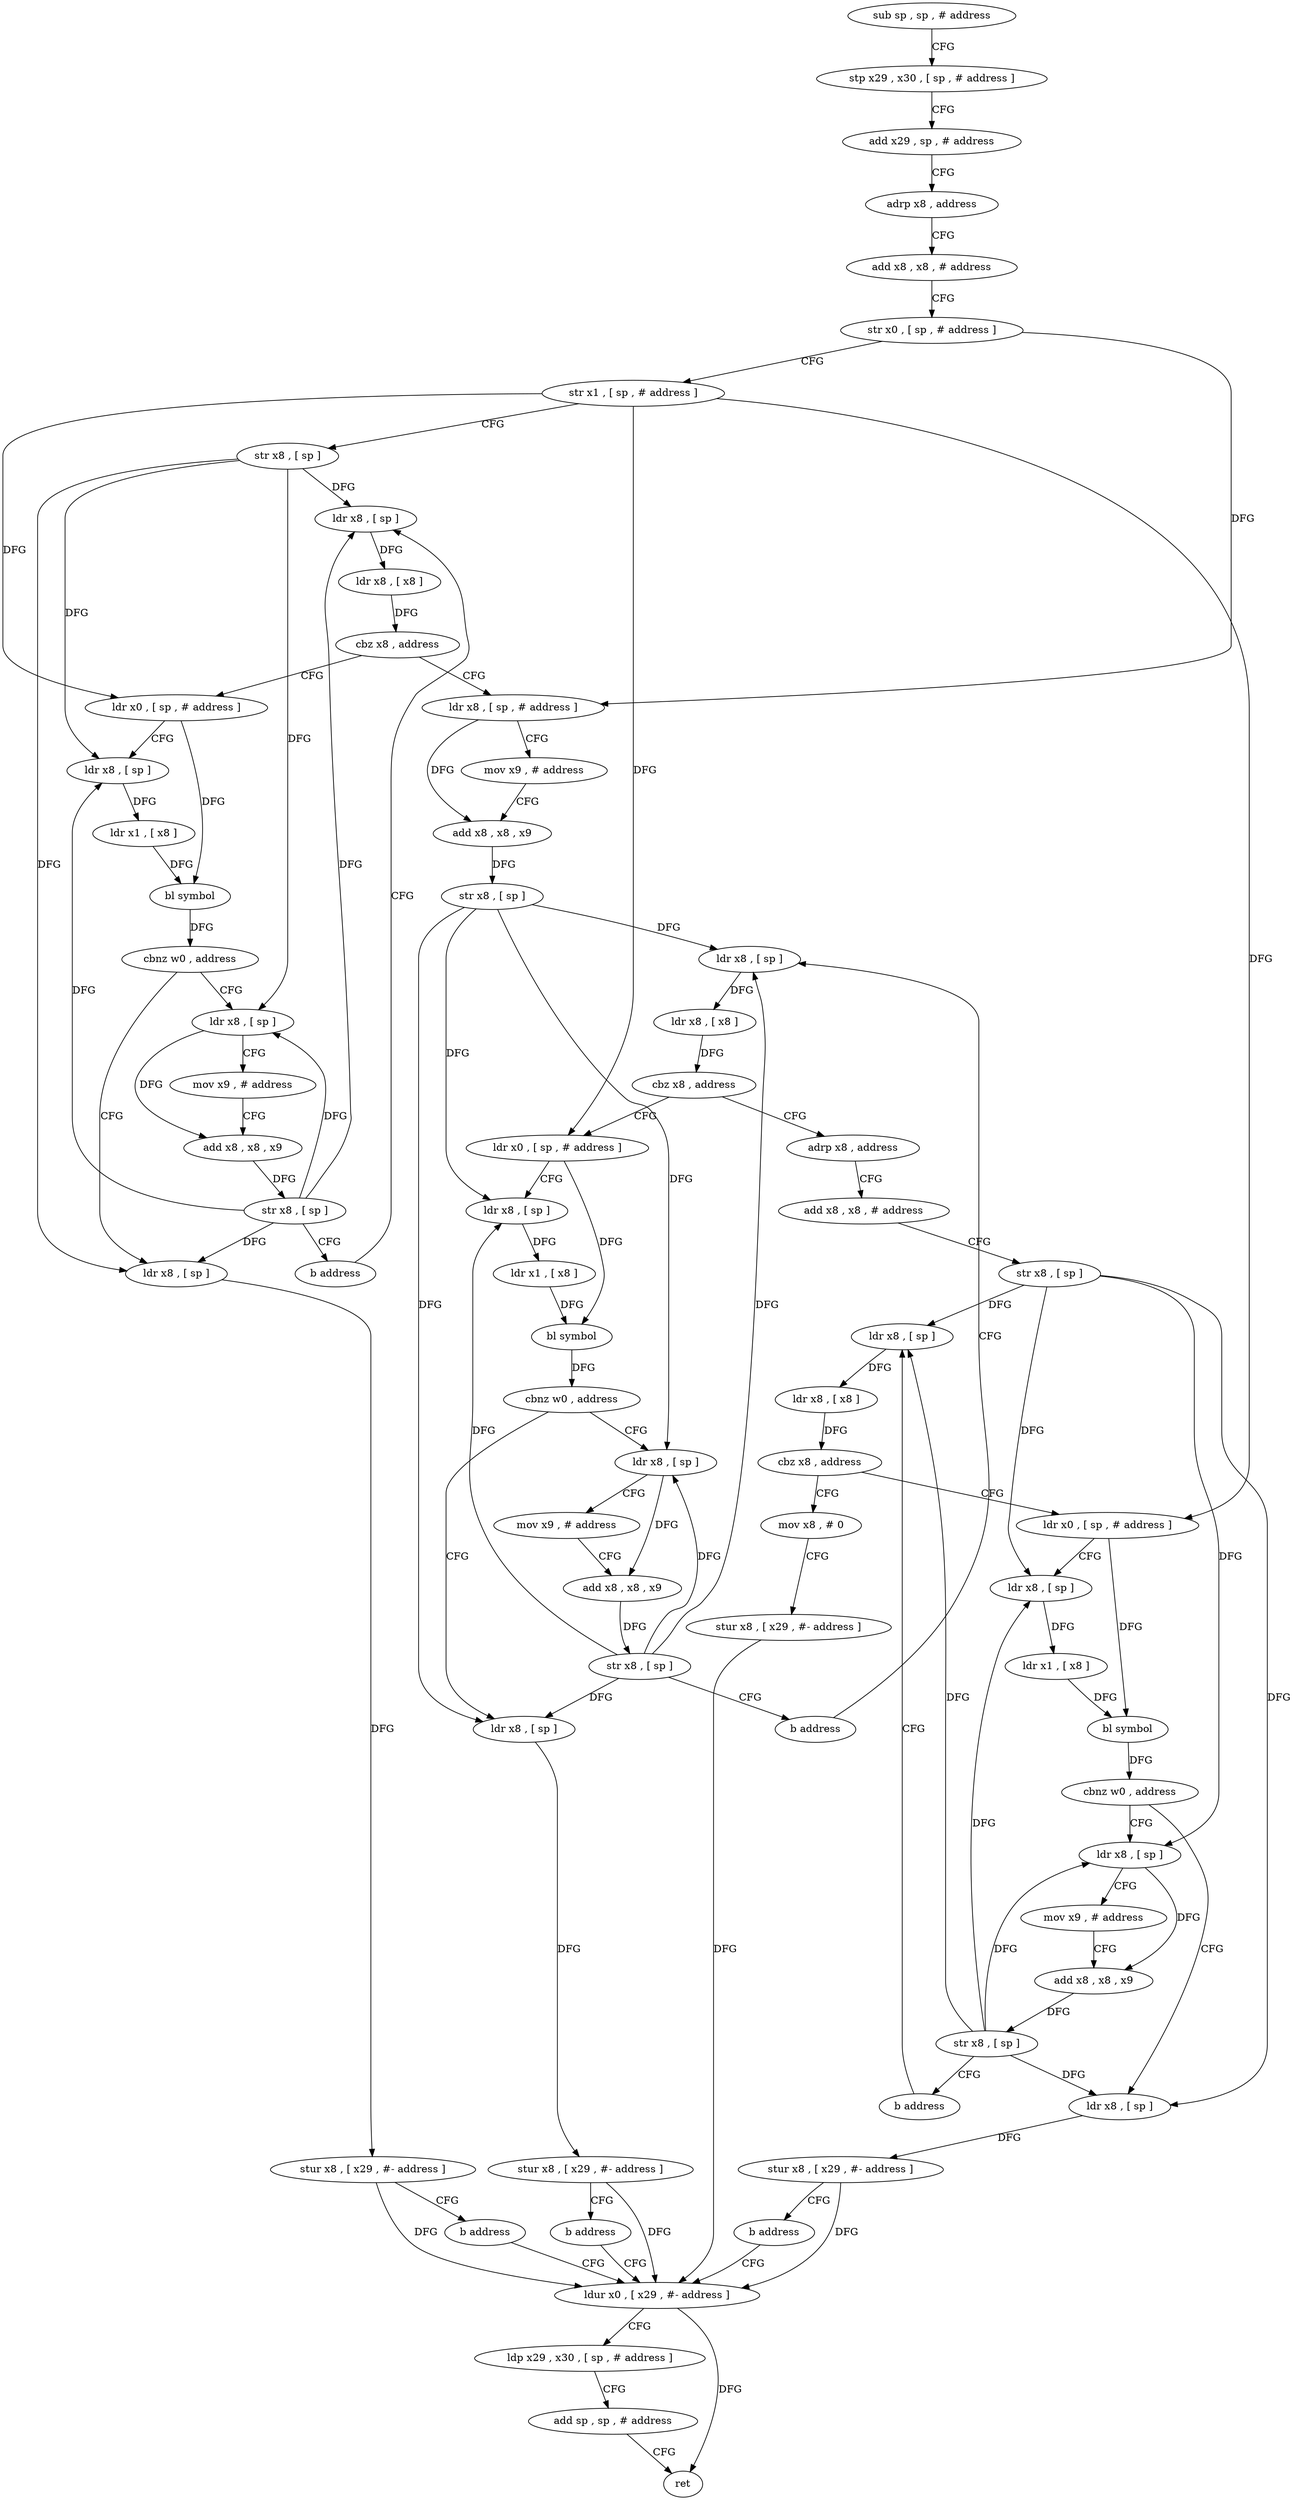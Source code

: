 digraph "func" {
"4424800" [label = "sub sp , sp , # address" ]
"4424804" [label = "stp x29 , x30 , [ sp , # address ]" ]
"4424808" [label = "add x29 , sp , # address" ]
"4424812" [label = "adrp x8 , address" ]
"4424816" [label = "add x8 , x8 , # address" ]
"4424820" [label = "str x0 , [ sp , # address ]" ]
"4424824" [label = "str x1 , [ sp , # address ]" ]
"4424828" [label = "str x8 , [ sp ]" ]
"4424832" [label = "ldr x8 , [ sp ]" ]
"4424896" [label = "ldr x8 , [ sp , # address ]" ]
"4424900" [label = "mov x9 , # address" ]
"4424904" [label = "add x8 , x8 , x9" ]
"4424908" [label = "str x8 , [ sp ]" ]
"4424912" [label = "ldr x8 , [ sp ]" ]
"4424844" [label = "ldr x0 , [ sp , # address ]" ]
"4424848" [label = "ldr x8 , [ sp ]" ]
"4424852" [label = "ldr x1 , [ x8 ]" ]
"4424856" [label = "bl symbol" ]
"4424860" [label = "cbnz w0 , address" ]
"4424876" [label = "ldr x8 , [ sp ]" ]
"4424864" [label = "ldr x8 , [ sp ]" ]
"4424976" [label = "adrp x8 , address" ]
"4424980" [label = "add x8 , x8 , # address" ]
"4424984" [label = "str x8 , [ sp ]" ]
"4424988" [label = "ldr x8 , [ sp ]" ]
"4424924" [label = "ldr x0 , [ sp , # address ]" ]
"4424928" [label = "ldr x8 , [ sp ]" ]
"4424932" [label = "ldr x1 , [ x8 ]" ]
"4424936" [label = "bl symbol" ]
"4424940" [label = "cbnz w0 , address" ]
"4424956" [label = "ldr x8 , [ sp ]" ]
"4424944" [label = "ldr x8 , [ sp ]" ]
"4424880" [label = "mov x9 , # address" ]
"4424884" [label = "add x8 , x8 , x9" ]
"4424888" [label = "str x8 , [ sp ]" ]
"4424892" [label = "b address" ]
"4424868" [label = "stur x8 , [ x29 , #- address ]" ]
"4424872" [label = "b address" ]
"4425060" [label = "ldur x0 , [ x29 , #- address ]" ]
"4425052" [label = "mov x8 , # 0" ]
"4425056" [label = "stur x8 , [ x29 , #- address ]" ]
"4425000" [label = "ldr x0 , [ sp , # address ]" ]
"4425004" [label = "ldr x8 , [ sp ]" ]
"4425008" [label = "ldr x1 , [ x8 ]" ]
"4425012" [label = "bl symbol" ]
"4425016" [label = "cbnz w0 , address" ]
"4425032" [label = "ldr x8 , [ sp ]" ]
"4425020" [label = "ldr x8 , [ sp ]" ]
"4424960" [label = "mov x9 , # address" ]
"4424964" [label = "add x8 , x8 , x9" ]
"4424968" [label = "str x8 , [ sp ]" ]
"4424972" [label = "b address" ]
"4424948" [label = "stur x8 , [ x29 , #- address ]" ]
"4424952" [label = "b address" ]
"4424836" [label = "ldr x8 , [ x8 ]" ]
"4424840" [label = "cbz x8 , address" ]
"4425064" [label = "ldp x29 , x30 , [ sp , # address ]" ]
"4425068" [label = "add sp , sp , # address" ]
"4425072" [label = "ret" ]
"4425036" [label = "mov x9 , # address" ]
"4425040" [label = "add x8 , x8 , x9" ]
"4425044" [label = "str x8 , [ sp ]" ]
"4425048" [label = "b address" ]
"4425024" [label = "stur x8 , [ x29 , #- address ]" ]
"4425028" [label = "b address" ]
"4424916" [label = "ldr x8 , [ x8 ]" ]
"4424920" [label = "cbz x8 , address" ]
"4424992" [label = "ldr x8 , [ x8 ]" ]
"4424996" [label = "cbz x8 , address" ]
"4424800" -> "4424804" [ label = "CFG" ]
"4424804" -> "4424808" [ label = "CFG" ]
"4424808" -> "4424812" [ label = "CFG" ]
"4424812" -> "4424816" [ label = "CFG" ]
"4424816" -> "4424820" [ label = "CFG" ]
"4424820" -> "4424824" [ label = "CFG" ]
"4424820" -> "4424896" [ label = "DFG" ]
"4424824" -> "4424828" [ label = "CFG" ]
"4424824" -> "4424844" [ label = "DFG" ]
"4424824" -> "4424924" [ label = "DFG" ]
"4424824" -> "4425000" [ label = "DFG" ]
"4424828" -> "4424832" [ label = "DFG" ]
"4424828" -> "4424848" [ label = "DFG" ]
"4424828" -> "4424876" [ label = "DFG" ]
"4424828" -> "4424864" [ label = "DFG" ]
"4424832" -> "4424836" [ label = "DFG" ]
"4424896" -> "4424900" [ label = "CFG" ]
"4424896" -> "4424904" [ label = "DFG" ]
"4424900" -> "4424904" [ label = "CFG" ]
"4424904" -> "4424908" [ label = "DFG" ]
"4424908" -> "4424912" [ label = "DFG" ]
"4424908" -> "4424928" [ label = "DFG" ]
"4424908" -> "4424956" [ label = "DFG" ]
"4424908" -> "4424944" [ label = "DFG" ]
"4424912" -> "4424916" [ label = "DFG" ]
"4424844" -> "4424848" [ label = "CFG" ]
"4424844" -> "4424856" [ label = "DFG" ]
"4424848" -> "4424852" [ label = "DFG" ]
"4424852" -> "4424856" [ label = "DFG" ]
"4424856" -> "4424860" [ label = "DFG" ]
"4424860" -> "4424876" [ label = "CFG" ]
"4424860" -> "4424864" [ label = "CFG" ]
"4424876" -> "4424880" [ label = "CFG" ]
"4424876" -> "4424884" [ label = "DFG" ]
"4424864" -> "4424868" [ label = "DFG" ]
"4424976" -> "4424980" [ label = "CFG" ]
"4424980" -> "4424984" [ label = "CFG" ]
"4424984" -> "4424988" [ label = "DFG" ]
"4424984" -> "4425004" [ label = "DFG" ]
"4424984" -> "4425032" [ label = "DFG" ]
"4424984" -> "4425020" [ label = "DFG" ]
"4424988" -> "4424992" [ label = "DFG" ]
"4424924" -> "4424928" [ label = "CFG" ]
"4424924" -> "4424936" [ label = "DFG" ]
"4424928" -> "4424932" [ label = "DFG" ]
"4424932" -> "4424936" [ label = "DFG" ]
"4424936" -> "4424940" [ label = "DFG" ]
"4424940" -> "4424956" [ label = "CFG" ]
"4424940" -> "4424944" [ label = "CFG" ]
"4424956" -> "4424960" [ label = "CFG" ]
"4424956" -> "4424964" [ label = "DFG" ]
"4424944" -> "4424948" [ label = "DFG" ]
"4424880" -> "4424884" [ label = "CFG" ]
"4424884" -> "4424888" [ label = "DFG" ]
"4424888" -> "4424892" [ label = "CFG" ]
"4424888" -> "4424832" [ label = "DFG" ]
"4424888" -> "4424848" [ label = "DFG" ]
"4424888" -> "4424876" [ label = "DFG" ]
"4424888" -> "4424864" [ label = "DFG" ]
"4424892" -> "4424832" [ label = "CFG" ]
"4424868" -> "4424872" [ label = "CFG" ]
"4424868" -> "4425060" [ label = "DFG" ]
"4424872" -> "4425060" [ label = "CFG" ]
"4425060" -> "4425064" [ label = "CFG" ]
"4425060" -> "4425072" [ label = "DFG" ]
"4425052" -> "4425056" [ label = "CFG" ]
"4425056" -> "4425060" [ label = "DFG" ]
"4425000" -> "4425004" [ label = "CFG" ]
"4425000" -> "4425012" [ label = "DFG" ]
"4425004" -> "4425008" [ label = "DFG" ]
"4425008" -> "4425012" [ label = "DFG" ]
"4425012" -> "4425016" [ label = "DFG" ]
"4425016" -> "4425032" [ label = "CFG" ]
"4425016" -> "4425020" [ label = "CFG" ]
"4425032" -> "4425036" [ label = "CFG" ]
"4425032" -> "4425040" [ label = "DFG" ]
"4425020" -> "4425024" [ label = "DFG" ]
"4424960" -> "4424964" [ label = "CFG" ]
"4424964" -> "4424968" [ label = "DFG" ]
"4424968" -> "4424972" [ label = "CFG" ]
"4424968" -> "4424912" [ label = "DFG" ]
"4424968" -> "4424928" [ label = "DFG" ]
"4424968" -> "4424956" [ label = "DFG" ]
"4424968" -> "4424944" [ label = "DFG" ]
"4424972" -> "4424912" [ label = "CFG" ]
"4424948" -> "4424952" [ label = "CFG" ]
"4424948" -> "4425060" [ label = "DFG" ]
"4424952" -> "4425060" [ label = "CFG" ]
"4424836" -> "4424840" [ label = "DFG" ]
"4424840" -> "4424896" [ label = "CFG" ]
"4424840" -> "4424844" [ label = "CFG" ]
"4425064" -> "4425068" [ label = "CFG" ]
"4425068" -> "4425072" [ label = "CFG" ]
"4425036" -> "4425040" [ label = "CFG" ]
"4425040" -> "4425044" [ label = "DFG" ]
"4425044" -> "4425048" [ label = "CFG" ]
"4425044" -> "4424988" [ label = "DFG" ]
"4425044" -> "4425004" [ label = "DFG" ]
"4425044" -> "4425032" [ label = "DFG" ]
"4425044" -> "4425020" [ label = "DFG" ]
"4425048" -> "4424988" [ label = "CFG" ]
"4425024" -> "4425028" [ label = "CFG" ]
"4425024" -> "4425060" [ label = "DFG" ]
"4425028" -> "4425060" [ label = "CFG" ]
"4424916" -> "4424920" [ label = "DFG" ]
"4424920" -> "4424976" [ label = "CFG" ]
"4424920" -> "4424924" [ label = "CFG" ]
"4424992" -> "4424996" [ label = "DFG" ]
"4424996" -> "4425052" [ label = "CFG" ]
"4424996" -> "4425000" [ label = "CFG" ]
}
